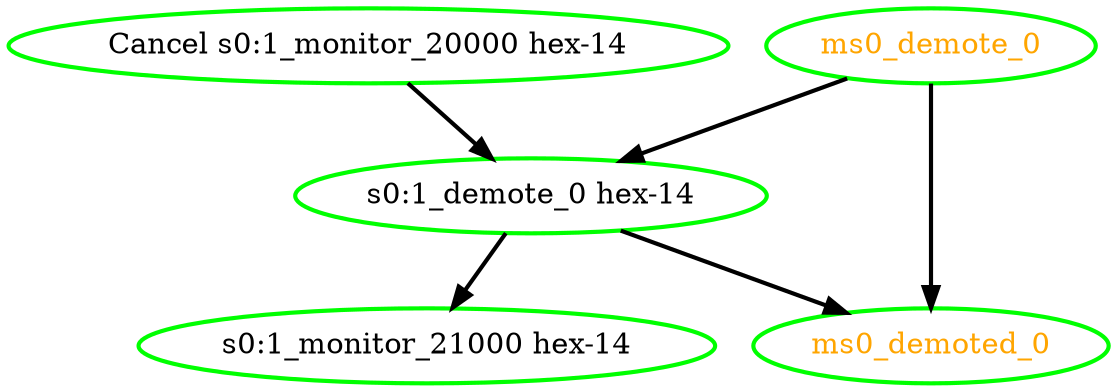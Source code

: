 digraph "g" {
"Cancel s0:1_monitor_20000 hex-14" -> "s0:1_demote_0 hex-14" [ style = bold]
"Cancel s0:1_monitor_20000 hex-14" [ style=bold color="green" fontcolor="black"  ]
"ms0_demote_0" -> "ms0_demoted_0" [ style = bold]
"ms0_demote_0" -> "s0:1_demote_0 hex-14" [ style = bold]
"ms0_demote_0" [ style=bold color="green" fontcolor="orange"  ]
"ms0_demoted_0" [ style=bold color="green" fontcolor="orange"  ]
"s0:1_demote_0 hex-14" -> "ms0_demoted_0" [ style = bold]
"s0:1_demote_0 hex-14" -> "s0:1_monitor_21000 hex-14" [ style = bold]
"s0:1_demote_0 hex-14" [ style=bold color="green" fontcolor="black"  ]
"s0:1_monitor_21000 hex-14" [ style=bold color="green" fontcolor="black"  ]
}
